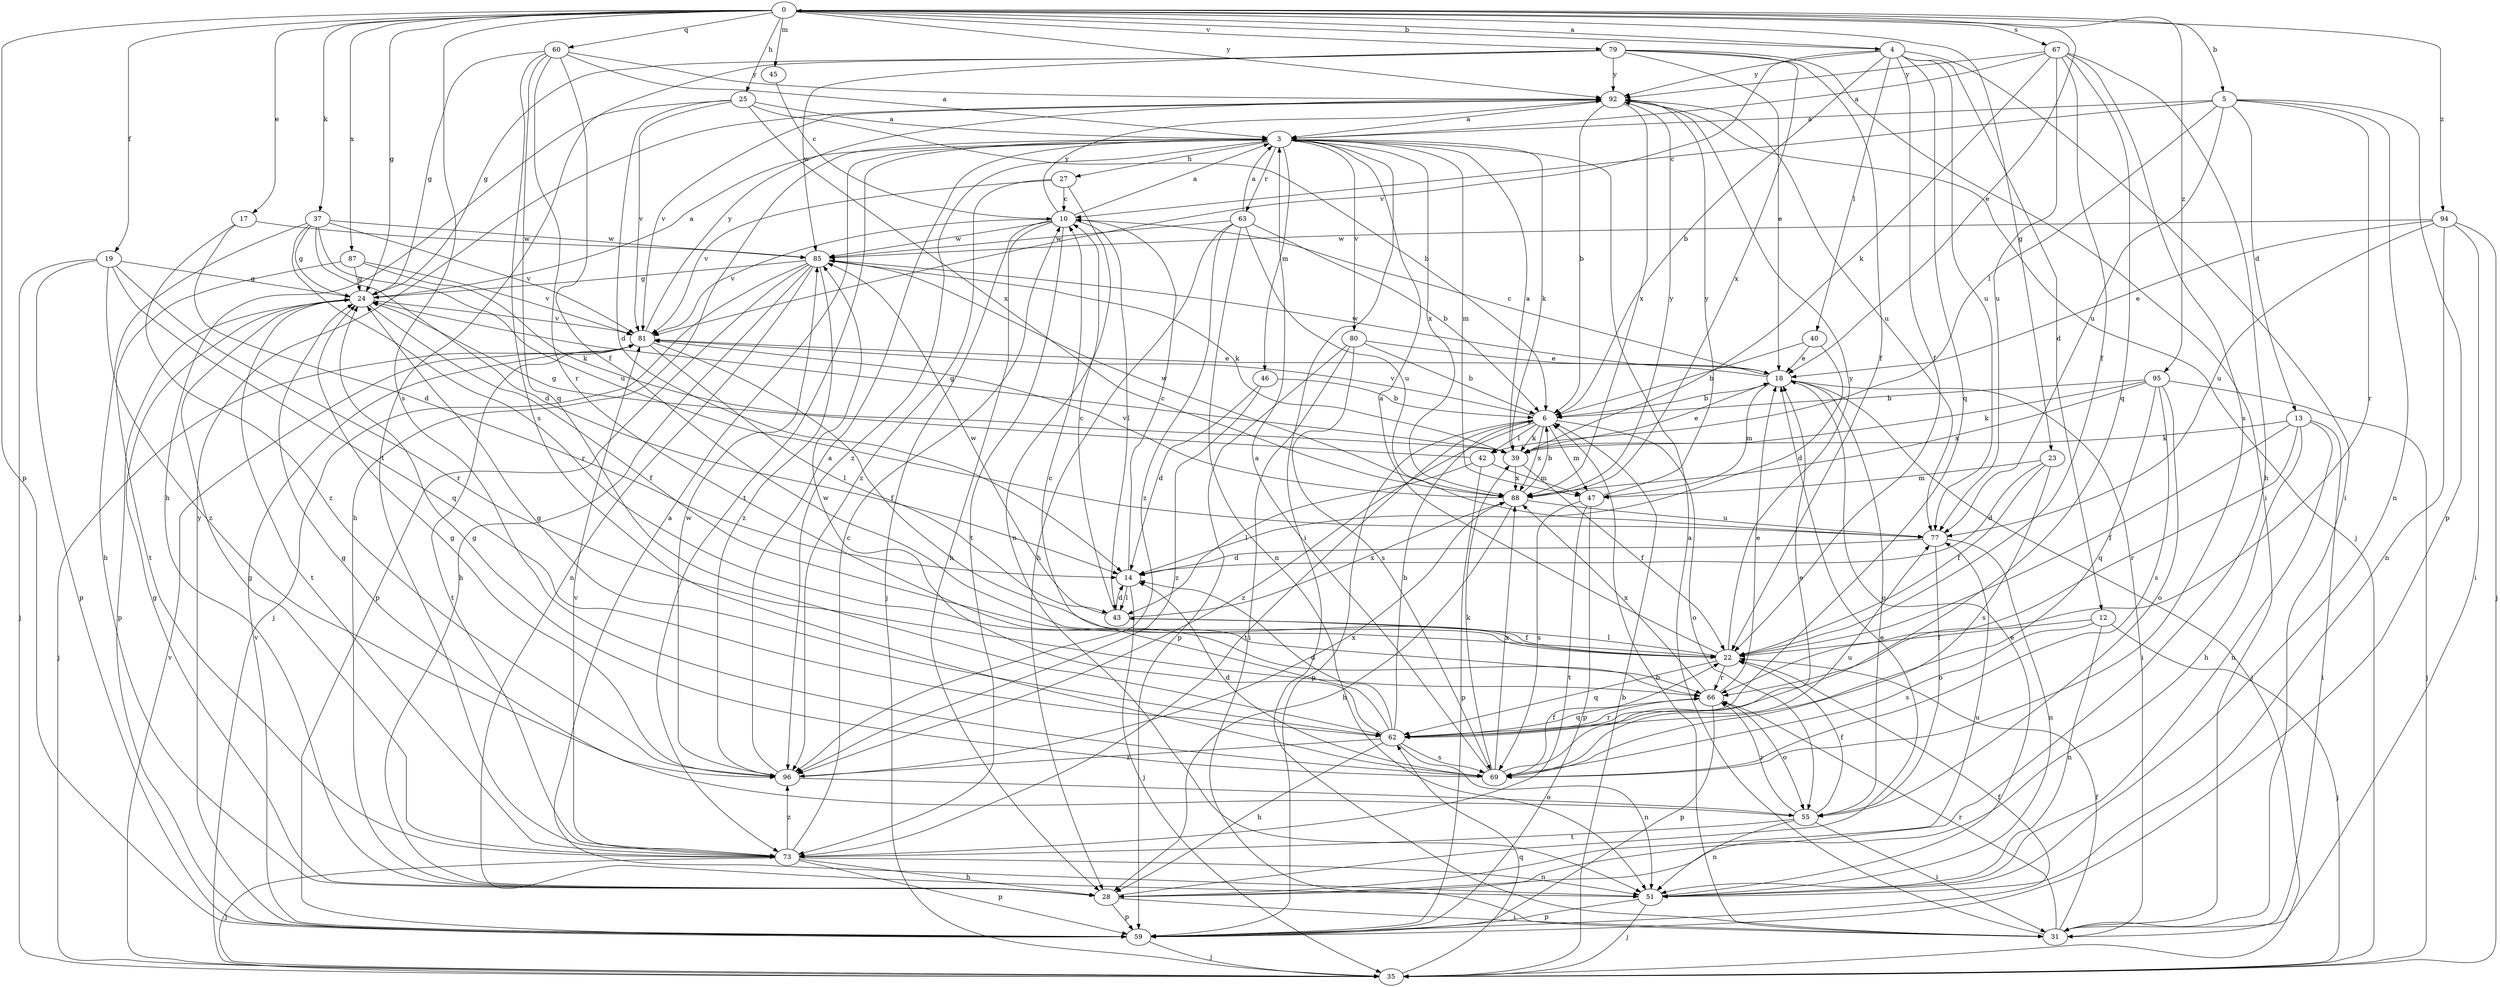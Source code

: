 strict digraph  {
0;
3;
4;
5;
6;
10;
12;
13;
14;
17;
18;
19;
22;
23;
24;
25;
27;
28;
31;
35;
37;
39;
40;
42;
43;
45;
46;
47;
51;
55;
59;
60;
62;
63;
66;
67;
69;
73;
77;
79;
80;
81;
85;
87;
88;
92;
94;
95;
96;
0 -> 4  [label=b];
0 -> 5  [label=b];
0 -> 17  [label=e];
0 -> 18  [label=e];
0 -> 19  [label=f];
0 -> 23  [label=g];
0 -> 24  [label=g];
0 -> 25  [label=h];
0 -> 37  [label=k];
0 -> 45  [label=m];
0 -> 59  [label=p];
0 -> 60  [label=q];
0 -> 67  [label=s];
0 -> 69  [label=s];
0 -> 79  [label=v];
0 -> 87  [label=x];
0 -> 92  [label=y];
0 -> 94  [label=z];
0 -> 95  [label=z];
3 -> 27  [label=h];
3 -> 28  [label=h];
3 -> 31  [label=i];
3 -> 39  [label=k];
3 -> 46  [label=m];
3 -> 47  [label=m];
3 -> 63  [label=r];
3 -> 73  [label=t];
3 -> 80  [label=v];
3 -> 88  [label=x];
3 -> 96  [label=z];
4 -> 0  [label=a];
4 -> 6  [label=b];
4 -> 12  [label=d];
4 -> 22  [label=f];
4 -> 31  [label=i];
4 -> 40  [label=l];
4 -> 62  [label=q];
4 -> 77  [label=u];
4 -> 81  [label=v];
4 -> 92  [label=y];
5 -> 3  [label=a];
5 -> 10  [label=c];
5 -> 13  [label=d];
5 -> 42  [label=l];
5 -> 51  [label=n];
5 -> 59  [label=p];
5 -> 66  [label=r];
5 -> 77  [label=u];
6 -> 39  [label=k];
6 -> 42  [label=l];
6 -> 47  [label=m];
6 -> 55  [label=o];
6 -> 59  [label=p];
6 -> 73  [label=t];
6 -> 81  [label=v];
6 -> 88  [label=x];
6 -> 96  [label=z];
10 -> 3  [label=a];
10 -> 28  [label=h];
10 -> 35  [label=j];
10 -> 43  [label=l];
10 -> 73  [label=t];
10 -> 81  [label=v];
10 -> 85  [label=w];
10 -> 92  [label=y];
12 -> 22  [label=f];
12 -> 35  [label=j];
12 -> 51  [label=n];
12 -> 69  [label=s];
13 -> 22  [label=f];
13 -> 28  [label=h];
13 -> 31  [label=i];
13 -> 39  [label=k];
13 -> 51  [label=n];
13 -> 66  [label=r];
14 -> 10  [label=c];
14 -> 35  [label=j];
14 -> 43  [label=l];
17 -> 14  [label=d];
17 -> 85  [label=w];
17 -> 96  [label=z];
18 -> 6  [label=b];
18 -> 10  [label=c];
18 -> 31  [label=i];
18 -> 35  [label=j];
18 -> 47  [label=m];
18 -> 55  [label=o];
18 -> 85  [label=w];
19 -> 24  [label=g];
19 -> 35  [label=j];
19 -> 59  [label=p];
19 -> 62  [label=q];
19 -> 66  [label=r];
19 -> 96  [label=z];
22 -> 3  [label=a];
22 -> 43  [label=l];
22 -> 62  [label=q];
22 -> 66  [label=r];
22 -> 92  [label=y];
23 -> 14  [label=d];
23 -> 22  [label=f];
23 -> 47  [label=m];
23 -> 69  [label=s];
24 -> 3  [label=a];
24 -> 22  [label=f];
24 -> 59  [label=p];
24 -> 73  [label=t];
24 -> 81  [label=v];
25 -> 3  [label=a];
25 -> 6  [label=b];
25 -> 14  [label=d];
25 -> 28  [label=h];
25 -> 81  [label=v];
25 -> 88  [label=x];
27 -> 10  [label=c];
27 -> 51  [label=n];
27 -> 81  [label=v];
27 -> 96  [label=z];
28 -> 18  [label=e];
28 -> 24  [label=g];
28 -> 31  [label=i];
28 -> 59  [label=p];
28 -> 77  [label=u];
31 -> 3  [label=a];
31 -> 6  [label=b];
31 -> 22  [label=f];
31 -> 66  [label=r];
35 -> 6  [label=b];
35 -> 62  [label=q];
35 -> 81  [label=v];
37 -> 14  [label=d];
37 -> 24  [label=g];
37 -> 28  [label=h];
37 -> 66  [label=r];
37 -> 77  [label=u];
37 -> 81  [label=v];
37 -> 85  [label=w];
39 -> 3  [label=a];
39 -> 18  [label=e];
39 -> 22  [label=f];
39 -> 24  [label=g];
39 -> 88  [label=x];
40 -> 6  [label=b];
40 -> 14  [label=d];
40 -> 18  [label=e];
42 -> 24  [label=g];
42 -> 43  [label=l];
42 -> 47  [label=m];
42 -> 59  [label=p];
43 -> 10  [label=c];
43 -> 14  [label=d];
43 -> 22  [label=f];
43 -> 85  [label=w];
43 -> 88  [label=x];
45 -> 10  [label=c];
46 -> 6  [label=b];
46 -> 14  [label=d];
46 -> 96  [label=z];
47 -> 59  [label=p];
47 -> 69  [label=s];
47 -> 73  [label=t];
47 -> 92  [label=y];
51 -> 3  [label=a];
51 -> 18  [label=e];
51 -> 35  [label=j];
51 -> 59  [label=p];
55 -> 22  [label=f];
55 -> 24  [label=g];
55 -> 31  [label=i];
55 -> 51  [label=n];
55 -> 66  [label=r];
55 -> 73  [label=t];
59 -> 22  [label=f];
59 -> 35  [label=j];
59 -> 81  [label=v];
59 -> 92  [label=y];
60 -> 3  [label=a];
60 -> 22  [label=f];
60 -> 24  [label=g];
60 -> 62  [label=q];
60 -> 66  [label=r];
60 -> 69  [label=s];
60 -> 92  [label=y];
62 -> 6  [label=b];
62 -> 10  [label=c];
62 -> 14  [label=d];
62 -> 24  [label=g];
62 -> 28  [label=h];
62 -> 51  [label=n];
62 -> 66  [label=r];
62 -> 69  [label=s];
62 -> 85  [label=w];
62 -> 96  [label=z];
63 -> 3  [label=a];
63 -> 6  [label=b];
63 -> 28  [label=h];
63 -> 51  [label=n];
63 -> 77  [label=u];
63 -> 85  [label=w];
63 -> 96  [label=z];
66 -> 18  [label=e];
66 -> 55  [label=o];
66 -> 59  [label=p];
66 -> 62  [label=q];
66 -> 88  [label=x];
67 -> 3  [label=a];
67 -> 22  [label=f];
67 -> 28  [label=h];
67 -> 39  [label=k];
67 -> 62  [label=q];
67 -> 69  [label=s];
67 -> 77  [label=u];
67 -> 92  [label=y];
69 -> 3  [label=a];
69 -> 14  [label=d];
69 -> 18  [label=e];
69 -> 22  [label=f];
69 -> 24  [label=g];
69 -> 39  [label=k];
69 -> 77  [label=u];
69 -> 88  [label=x];
73 -> 10  [label=c];
73 -> 24  [label=g];
73 -> 28  [label=h];
73 -> 35  [label=j];
73 -> 51  [label=n];
73 -> 59  [label=p];
73 -> 81  [label=v];
73 -> 96  [label=z];
77 -> 14  [label=d];
77 -> 51  [label=n];
77 -> 55  [label=o];
79 -> 18  [label=e];
79 -> 22  [label=f];
79 -> 24  [label=g];
79 -> 31  [label=i];
79 -> 73  [label=t];
79 -> 85  [label=w];
79 -> 88  [label=x];
79 -> 92  [label=y];
80 -> 6  [label=b];
80 -> 18  [label=e];
80 -> 31  [label=i];
80 -> 59  [label=p];
80 -> 69  [label=s];
81 -> 18  [label=e];
81 -> 22  [label=f];
81 -> 35  [label=j];
81 -> 43  [label=l];
81 -> 73  [label=t];
81 -> 92  [label=y];
85 -> 24  [label=g];
85 -> 28  [label=h];
85 -> 35  [label=j];
85 -> 39  [label=k];
85 -> 51  [label=n];
85 -> 59  [label=p];
85 -> 96  [label=z];
87 -> 24  [label=g];
87 -> 39  [label=k];
87 -> 73  [label=t];
87 -> 81  [label=v];
88 -> 6  [label=b];
88 -> 28  [label=h];
88 -> 77  [label=u];
88 -> 81  [label=v];
88 -> 85  [label=w];
88 -> 92  [label=y];
92 -> 3  [label=a];
92 -> 6  [label=b];
92 -> 35  [label=j];
92 -> 77  [label=u];
92 -> 81  [label=v];
92 -> 88  [label=x];
94 -> 18  [label=e];
94 -> 31  [label=i];
94 -> 35  [label=j];
94 -> 51  [label=n];
94 -> 77  [label=u];
94 -> 85  [label=w];
95 -> 6  [label=b];
95 -> 35  [label=j];
95 -> 39  [label=k];
95 -> 55  [label=o];
95 -> 62  [label=q];
95 -> 69  [label=s];
95 -> 88  [label=x];
96 -> 3  [label=a];
96 -> 24  [label=g];
96 -> 55  [label=o];
96 -> 85  [label=w];
96 -> 88  [label=x];
}
